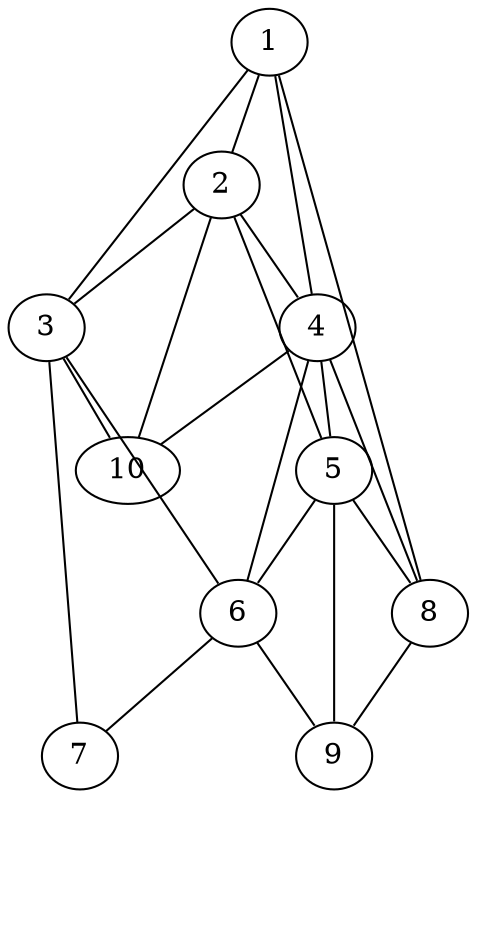 /*****
 
*****/

graph G {
  graph [splines=false overlap=false]
  node  [shape=ellipse, width=0.3, height=0.3]
  1 ;
  2 ;
  3 ;
  4 ;
  5 ;
  6 ;
  7 ;
  8 ;
  9 ;
  10 ;
  1 -- 2;
  1 -- 3;
  1 -- 4;
  1 -- 8;
  2 -- 3;
  2 -- 4;
  2 -- 5;
  2 -- 10;
  3 -- 6;
  3 -- 7;
  3 -- 10;
  4 -- 5;
  4 -- 6;
  4 -- 8;
  4 -- 10;
  5 -- 6;
  5 -- 8;
  5 -- 9;
  6 -- 7;
  6 -- 9;
  8 -- 9;
  label = "\n \n";  fontsize=24;
}
